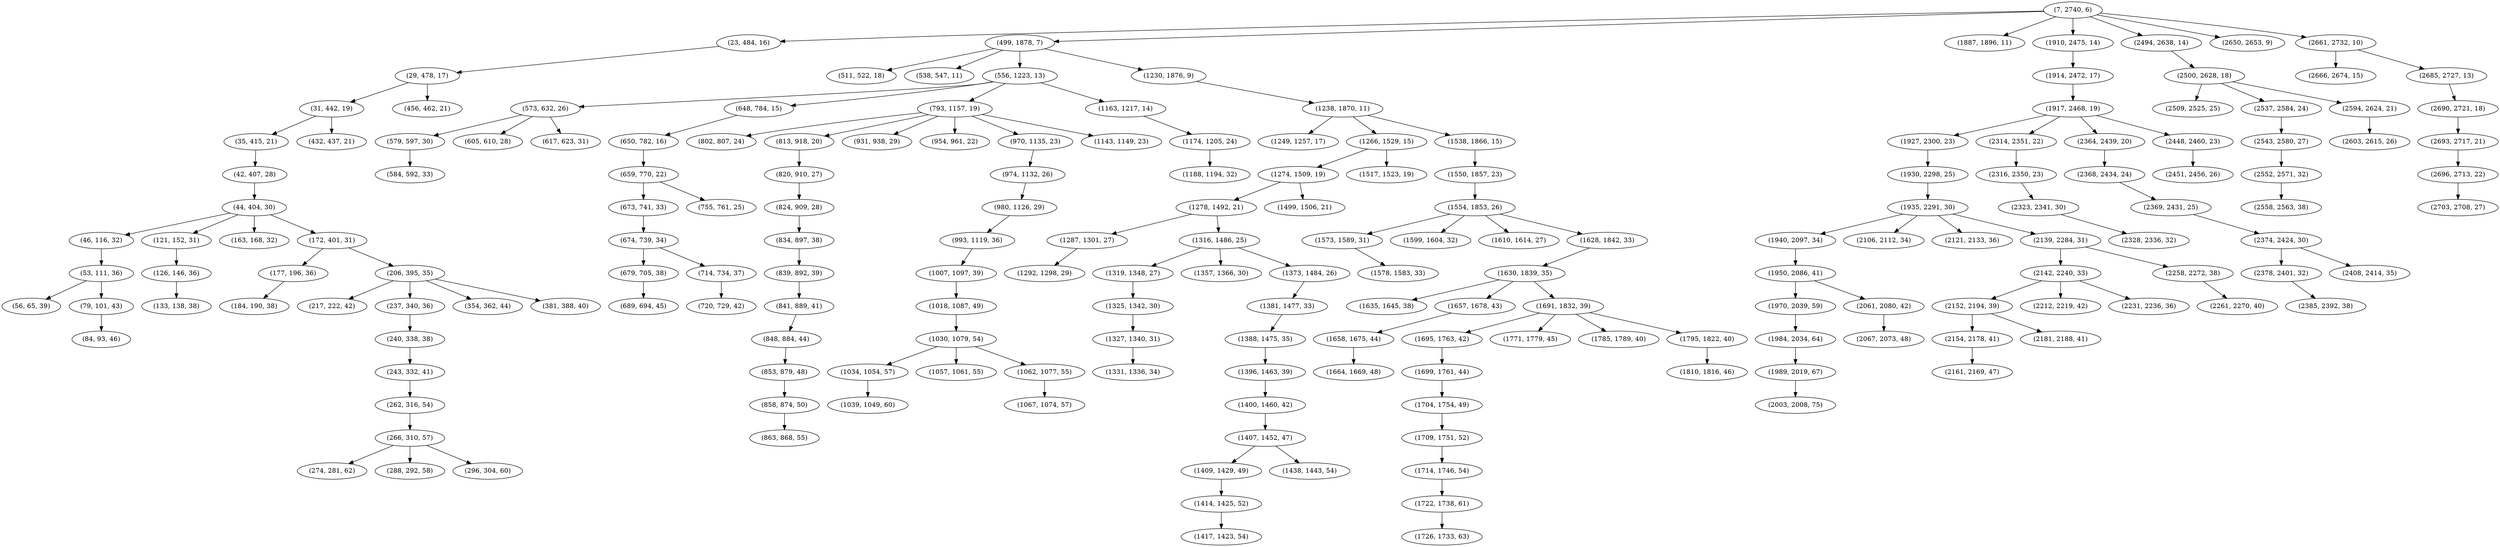 digraph tree {
    "(7, 2740, 6)";
    "(23, 484, 16)";
    "(29, 478, 17)";
    "(31, 442, 19)";
    "(35, 415, 21)";
    "(42, 407, 28)";
    "(44, 404, 30)";
    "(46, 116, 32)";
    "(53, 111, 36)";
    "(56, 65, 39)";
    "(79, 101, 43)";
    "(84, 93, 46)";
    "(121, 152, 31)";
    "(126, 146, 36)";
    "(133, 138, 38)";
    "(163, 168, 32)";
    "(172, 401, 31)";
    "(177, 196, 36)";
    "(184, 190, 38)";
    "(206, 395, 35)";
    "(217, 222, 42)";
    "(237, 340, 36)";
    "(240, 338, 38)";
    "(243, 332, 41)";
    "(262, 316, 54)";
    "(266, 310, 57)";
    "(274, 281, 62)";
    "(288, 292, 58)";
    "(296, 304, 60)";
    "(354, 362, 44)";
    "(381, 388, 40)";
    "(432, 437, 21)";
    "(456, 462, 21)";
    "(499, 1878, 7)";
    "(511, 522, 18)";
    "(538, 547, 11)";
    "(556, 1223, 13)";
    "(573, 632, 26)";
    "(579, 597, 30)";
    "(584, 592, 33)";
    "(605, 610, 28)";
    "(617, 623, 31)";
    "(648, 784, 15)";
    "(650, 782, 16)";
    "(659, 770, 22)";
    "(673, 741, 33)";
    "(674, 739, 34)";
    "(679, 705, 38)";
    "(689, 694, 45)";
    "(714, 734, 37)";
    "(720, 729, 42)";
    "(755, 761, 25)";
    "(793, 1157, 19)";
    "(802, 807, 24)";
    "(813, 918, 20)";
    "(820, 910, 27)";
    "(824, 909, 28)";
    "(834, 897, 38)";
    "(839, 892, 39)";
    "(841, 889, 41)";
    "(848, 884, 44)";
    "(853, 879, 48)";
    "(858, 874, 50)";
    "(863, 868, 55)";
    "(931, 938, 29)";
    "(954, 961, 22)";
    "(970, 1135, 23)";
    "(974, 1132, 26)";
    "(980, 1126, 29)";
    "(993, 1119, 36)";
    "(1007, 1097, 39)";
    "(1018, 1087, 49)";
    "(1030, 1079, 54)";
    "(1034, 1054, 57)";
    "(1039, 1049, 60)";
    "(1057, 1061, 55)";
    "(1062, 1077, 55)";
    "(1067, 1074, 57)";
    "(1143, 1149, 23)";
    "(1163, 1217, 14)";
    "(1174, 1205, 24)";
    "(1188, 1194, 32)";
    "(1230, 1876, 9)";
    "(1238, 1870, 11)";
    "(1249, 1257, 17)";
    "(1266, 1529, 15)";
    "(1274, 1509, 19)";
    "(1278, 1492, 21)";
    "(1287, 1301, 27)";
    "(1292, 1298, 29)";
    "(1316, 1486, 25)";
    "(1319, 1348, 27)";
    "(1325, 1342, 30)";
    "(1327, 1340, 31)";
    "(1331, 1336, 34)";
    "(1357, 1366, 30)";
    "(1373, 1484, 26)";
    "(1381, 1477, 33)";
    "(1388, 1475, 35)";
    "(1396, 1463, 39)";
    "(1400, 1460, 42)";
    "(1407, 1452, 47)";
    "(1409, 1429, 49)";
    "(1414, 1425, 52)";
    "(1417, 1423, 54)";
    "(1438, 1443, 54)";
    "(1499, 1506, 21)";
    "(1517, 1523, 19)";
    "(1538, 1866, 15)";
    "(1550, 1857, 23)";
    "(1554, 1853, 26)";
    "(1573, 1589, 31)";
    "(1578, 1583, 33)";
    "(1599, 1604, 32)";
    "(1610, 1614, 27)";
    "(1628, 1842, 33)";
    "(1630, 1839, 35)";
    "(1635, 1645, 38)";
    "(1657, 1678, 43)";
    "(1658, 1675, 44)";
    "(1664, 1669, 48)";
    "(1691, 1832, 39)";
    "(1695, 1763, 42)";
    "(1699, 1761, 44)";
    "(1704, 1754, 49)";
    "(1709, 1751, 52)";
    "(1714, 1746, 54)";
    "(1722, 1738, 61)";
    "(1726, 1733, 63)";
    "(1771, 1779, 45)";
    "(1785, 1789, 40)";
    "(1795, 1822, 40)";
    "(1810, 1816, 46)";
    "(1887, 1896, 11)";
    "(1910, 2475, 14)";
    "(1914, 2472, 17)";
    "(1917, 2468, 19)";
    "(1927, 2300, 23)";
    "(1930, 2298, 25)";
    "(1935, 2291, 30)";
    "(1940, 2097, 34)";
    "(1950, 2086, 41)";
    "(1970, 2039, 59)";
    "(1984, 2034, 64)";
    "(1989, 2019, 67)";
    "(2003, 2008, 75)";
    "(2061, 2080, 42)";
    "(2067, 2073, 48)";
    "(2106, 2112, 34)";
    "(2121, 2133, 36)";
    "(2139, 2284, 31)";
    "(2142, 2240, 33)";
    "(2152, 2194, 39)";
    "(2154, 2178, 41)";
    "(2161, 2169, 47)";
    "(2181, 2188, 41)";
    "(2212, 2219, 42)";
    "(2231, 2236, 36)";
    "(2258, 2272, 38)";
    "(2261, 2270, 40)";
    "(2314, 2351, 22)";
    "(2316, 2350, 23)";
    "(2323, 2341, 30)";
    "(2328, 2336, 32)";
    "(2364, 2439, 20)";
    "(2368, 2434, 24)";
    "(2369, 2431, 25)";
    "(2374, 2424, 30)";
    "(2378, 2401, 32)";
    "(2385, 2392, 38)";
    "(2408, 2414, 35)";
    "(2448, 2460, 23)";
    "(2451, 2456, 26)";
    "(2494, 2638, 14)";
    "(2500, 2628, 18)";
    "(2509, 2525, 25)";
    "(2537, 2584, 24)";
    "(2543, 2580, 27)";
    "(2552, 2571, 32)";
    "(2558, 2563, 38)";
    "(2594, 2624, 21)";
    "(2603, 2615, 26)";
    "(2650, 2653, 9)";
    "(2661, 2732, 10)";
    "(2666, 2674, 15)";
    "(2685, 2727, 13)";
    "(2690, 2721, 18)";
    "(2693, 2717, 21)";
    "(2696, 2713, 22)";
    "(2703, 2708, 27)";
    "(7, 2740, 6)" -> "(23, 484, 16)";
    "(7, 2740, 6)" -> "(499, 1878, 7)";
    "(7, 2740, 6)" -> "(1887, 1896, 11)";
    "(7, 2740, 6)" -> "(1910, 2475, 14)";
    "(7, 2740, 6)" -> "(2494, 2638, 14)";
    "(7, 2740, 6)" -> "(2650, 2653, 9)";
    "(7, 2740, 6)" -> "(2661, 2732, 10)";
    "(23, 484, 16)" -> "(29, 478, 17)";
    "(29, 478, 17)" -> "(31, 442, 19)";
    "(29, 478, 17)" -> "(456, 462, 21)";
    "(31, 442, 19)" -> "(35, 415, 21)";
    "(31, 442, 19)" -> "(432, 437, 21)";
    "(35, 415, 21)" -> "(42, 407, 28)";
    "(42, 407, 28)" -> "(44, 404, 30)";
    "(44, 404, 30)" -> "(46, 116, 32)";
    "(44, 404, 30)" -> "(121, 152, 31)";
    "(44, 404, 30)" -> "(163, 168, 32)";
    "(44, 404, 30)" -> "(172, 401, 31)";
    "(46, 116, 32)" -> "(53, 111, 36)";
    "(53, 111, 36)" -> "(56, 65, 39)";
    "(53, 111, 36)" -> "(79, 101, 43)";
    "(79, 101, 43)" -> "(84, 93, 46)";
    "(121, 152, 31)" -> "(126, 146, 36)";
    "(126, 146, 36)" -> "(133, 138, 38)";
    "(172, 401, 31)" -> "(177, 196, 36)";
    "(172, 401, 31)" -> "(206, 395, 35)";
    "(177, 196, 36)" -> "(184, 190, 38)";
    "(206, 395, 35)" -> "(217, 222, 42)";
    "(206, 395, 35)" -> "(237, 340, 36)";
    "(206, 395, 35)" -> "(354, 362, 44)";
    "(206, 395, 35)" -> "(381, 388, 40)";
    "(237, 340, 36)" -> "(240, 338, 38)";
    "(240, 338, 38)" -> "(243, 332, 41)";
    "(243, 332, 41)" -> "(262, 316, 54)";
    "(262, 316, 54)" -> "(266, 310, 57)";
    "(266, 310, 57)" -> "(274, 281, 62)";
    "(266, 310, 57)" -> "(288, 292, 58)";
    "(266, 310, 57)" -> "(296, 304, 60)";
    "(499, 1878, 7)" -> "(511, 522, 18)";
    "(499, 1878, 7)" -> "(538, 547, 11)";
    "(499, 1878, 7)" -> "(556, 1223, 13)";
    "(499, 1878, 7)" -> "(1230, 1876, 9)";
    "(556, 1223, 13)" -> "(573, 632, 26)";
    "(556, 1223, 13)" -> "(648, 784, 15)";
    "(556, 1223, 13)" -> "(793, 1157, 19)";
    "(556, 1223, 13)" -> "(1163, 1217, 14)";
    "(573, 632, 26)" -> "(579, 597, 30)";
    "(573, 632, 26)" -> "(605, 610, 28)";
    "(573, 632, 26)" -> "(617, 623, 31)";
    "(579, 597, 30)" -> "(584, 592, 33)";
    "(648, 784, 15)" -> "(650, 782, 16)";
    "(650, 782, 16)" -> "(659, 770, 22)";
    "(659, 770, 22)" -> "(673, 741, 33)";
    "(659, 770, 22)" -> "(755, 761, 25)";
    "(673, 741, 33)" -> "(674, 739, 34)";
    "(674, 739, 34)" -> "(679, 705, 38)";
    "(674, 739, 34)" -> "(714, 734, 37)";
    "(679, 705, 38)" -> "(689, 694, 45)";
    "(714, 734, 37)" -> "(720, 729, 42)";
    "(793, 1157, 19)" -> "(802, 807, 24)";
    "(793, 1157, 19)" -> "(813, 918, 20)";
    "(793, 1157, 19)" -> "(931, 938, 29)";
    "(793, 1157, 19)" -> "(954, 961, 22)";
    "(793, 1157, 19)" -> "(970, 1135, 23)";
    "(793, 1157, 19)" -> "(1143, 1149, 23)";
    "(813, 918, 20)" -> "(820, 910, 27)";
    "(820, 910, 27)" -> "(824, 909, 28)";
    "(824, 909, 28)" -> "(834, 897, 38)";
    "(834, 897, 38)" -> "(839, 892, 39)";
    "(839, 892, 39)" -> "(841, 889, 41)";
    "(841, 889, 41)" -> "(848, 884, 44)";
    "(848, 884, 44)" -> "(853, 879, 48)";
    "(853, 879, 48)" -> "(858, 874, 50)";
    "(858, 874, 50)" -> "(863, 868, 55)";
    "(970, 1135, 23)" -> "(974, 1132, 26)";
    "(974, 1132, 26)" -> "(980, 1126, 29)";
    "(980, 1126, 29)" -> "(993, 1119, 36)";
    "(993, 1119, 36)" -> "(1007, 1097, 39)";
    "(1007, 1097, 39)" -> "(1018, 1087, 49)";
    "(1018, 1087, 49)" -> "(1030, 1079, 54)";
    "(1030, 1079, 54)" -> "(1034, 1054, 57)";
    "(1030, 1079, 54)" -> "(1057, 1061, 55)";
    "(1030, 1079, 54)" -> "(1062, 1077, 55)";
    "(1034, 1054, 57)" -> "(1039, 1049, 60)";
    "(1062, 1077, 55)" -> "(1067, 1074, 57)";
    "(1163, 1217, 14)" -> "(1174, 1205, 24)";
    "(1174, 1205, 24)" -> "(1188, 1194, 32)";
    "(1230, 1876, 9)" -> "(1238, 1870, 11)";
    "(1238, 1870, 11)" -> "(1249, 1257, 17)";
    "(1238, 1870, 11)" -> "(1266, 1529, 15)";
    "(1238, 1870, 11)" -> "(1538, 1866, 15)";
    "(1266, 1529, 15)" -> "(1274, 1509, 19)";
    "(1266, 1529, 15)" -> "(1517, 1523, 19)";
    "(1274, 1509, 19)" -> "(1278, 1492, 21)";
    "(1274, 1509, 19)" -> "(1499, 1506, 21)";
    "(1278, 1492, 21)" -> "(1287, 1301, 27)";
    "(1278, 1492, 21)" -> "(1316, 1486, 25)";
    "(1287, 1301, 27)" -> "(1292, 1298, 29)";
    "(1316, 1486, 25)" -> "(1319, 1348, 27)";
    "(1316, 1486, 25)" -> "(1357, 1366, 30)";
    "(1316, 1486, 25)" -> "(1373, 1484, 26)";
    "(1319, 1348, 27)" -> "(1325, 1342, 30)";
    "(1325, 1342, 30)" -> "(1327, 1340, 31)";
    "(1327, 1340, 31)" -> "(1331, 1336, 34)";
    "(1373, 1484, 26)" -> "(1381, 1477, 33)";
    "(1381, 1477, 33)" -> "(1388, 1475, 35)";
    "(1388, 1475, 35)" -> "(1396, 1463, 39)";
    "(1396, 1463, 39)" -> "(1400, 1460, 42)";
    "(1400, 1460, 42)" -> "(1407, 1452, 47)";
    "(1407, 1452, 47)" -> "(1409, 1429, 49)";
    "(1407, 1452, 47)" -> "(1438, 1443, 54)";
    "(1409, 1429, 49)" -> "(1414, 1425, 52)";
    "(1414, 1425, 52)" -> "(1417, 1423, 54)";
    "(1538, 1866, 15)" -> "(1550, 1857, 23)";
    "(1550, 1857, 23)" -> "(1554, 1853, 26)";
    "(1554, 1853, 26)" -> "(1573, 1589, 31)";
    "(1554, 1853, 26)" -> "(1599, 1604, 32)";
    "(1554, 1853, 26)" -> "(1610, 1614, 27)";
    "(1554, 1853, 26)" -> "(1628, 1842, 33)";
    "(1573, 1589, 31)" -> "(1578, 1583, 33)";
    "(1628, 1842, 33)" -> "(1630, 1839, 35)";
    "(1630, 1839, 35)" -> "(1635, 1645, 38)";
    "(1630, 1839, 35)" -> "(1657, 1678, 43)";
    "(1630, 1839, 35)" -> "(1691, 1832, 39)";
    "(1657, 1678, 43)" -> "(1658, 1675, 44)";
    "(1658, 1675, 44)" -> "(1664, 1669, 48)";
    "(1691, 1832, 39)" -> "(1695, 1763, 42)";
    "(1691, 1832, 39)" -> "(1771, 1779, 45)";
    "(1691, 1832, 39)" -> "(1785, 1789, 40)";
    "(1691, 1832, 39)" -> "(1795, 1822, 40)";
    "(1695, 1763, 42)" -> "(1699, 1761, 44)";
    "(1699, 1761, 44)" -> "(1704, 1754, 49)";
    "(1704, 1754, 49)" -> "(1709, 1751, 52)";
    "(1709, 1751, 52)" -> "(1714, 1746, 54)";
    "(1714, 1746, 54)" -> "(1722, 1738, 61)";
    "(1722, 1738, 61)" -> "(1726, 1733, 63)";
    "(1795, 1822, 40)" -> "(1810, 1816, 46)";
    "(1910, 2475, 14)" -> "(1914, 2472, 17)";
    "(1914, 2472, 17)" -> "(1917, 2468, 19)";
    "(1917, 2468, 19)" -> "(1927, 2300, 23)";
    "(1917, 2468, 19)" -> "(2314, 2351, 22)";
    "(1917, 2468, 19)" -> "(2364, 2439, 20)";
    "(1917, 2468, 19)" -> "(2448, 2460, 23)";
    "(1927, 2300, 23)" -> "(1930, 2298, 25)";
    "(1930, 2298, 25)" -> "(1935, 2291, 30)";
    "(1935, 2291, 30)" -> "(1940, 2097, 34)";
    "(1935, 2291, 30)" -> "(2106, 2112, 34)";
    "(1935, 2291, 30)" -> "(2121, 2133, 36)";
    "(1935, 2291, 30)" -> "(2139, 2284, 31)";
    "(1940, 2097, 34)" -> "(1950, 2086, 41)";
    "(1950, 2086, 41)" -> "(1970, 2039, 59)";
    "(1950, 2086, 41)" -> "(2061, 2080, 42)";
    "(1970, 2039, 59)" -> "(1984, 2034, 64)";
    "(1984, 2034, 64)" -> "(1989, 2019, 67)";
    "(1989, 2019, 67)" -> "(2003, 2008, 75)";
    "(2061, 2080, 42)" -> "(2067, 2073, 48)";
    "(2139, 2284, 31)" -> "(2142, 2240, 33)";
    "(2139, 2284, 31)" -> "(2258, 2272, 38)";
    "(2142, 2240, 33)" -> "(2152, 2194, 39)";
    "(2142, 2240, 33)" -> "(2212, 2219, 42)";
    "(2142, 2240, 33)" -> "(2231, 2236, 36)";
    "(2152, 2194, 39)" -> "(2154, 2178, 41)";
    "(2152, 2194, 39)" -> "(2181, 2188, 41)";
    "(2154, 2178, 41)" -> "(2161, 2169, 47)";
    "(2258, 2272, 38)" -> "(2261, 2270, 40)";
    "(2314, 2351, 22)" -> "(2316, 2350, 23)";
    "(2316, 2350, 23)" -> "(2323, 2341, 30)";
    "(2323, 2341, 30)" -> "(2328, 2336, 32)";
    "(2364, 2439, 20)" -> "(2368, 2434, 24)";
    "(2368, 2434, 24)" -> "(2369, 2431, 25)";
    "(2369, 2431, 25)" -> "(2374, 2424, 30)";
    "(2374, 2424, 30)" -> "(2378, 2401, 32)";
    "(2374, 2424, 30)" -> "(2408, 2414, 35)";
    "(2378, 2401, 32)" -> "(2385, 2392, 38)";
    "(2448, 2460, 23)" -> "(2451, 2456, 26)";
    "(2494, 2638, 14)" -> "(2500, 2628, 18)";
    "(2500, 2628, 18)" -> "(2509, 2525, 25)";
    "(2500, 2628, 18)" -> "(2537, 2584, 24)";
    "(2500, 2628, 18)" -> "(2594, 2624, 21)";
    "(2537, 2584, 24)" -> "(2543, 2580, 27)";
    "(2543, 2580, 27)" -> "(2552, 2571, 32)";
    "(2552, 2571, 32)" -> "(2558, 2563, 38)";
    "(2594, 2624, 21)" -> "(2603, 2615, 26)";
    "(2661, 2732, 10)" -> "(2666, 2674, 15)";
    "(2661, 2732, 10)" -> "(2685, 2727, 13)";
    "(2685, 2727, 13)" -> "(2690, 2721, 18)";
    "(2690, 2721, 18)" -> "(2693, 2717, 21)";
    "(2693, 2717, 21)" -> "(2696, 2713, 22)";
    "(2696, 2713, 22)" -> "(2703, 2708, 27)";
}
